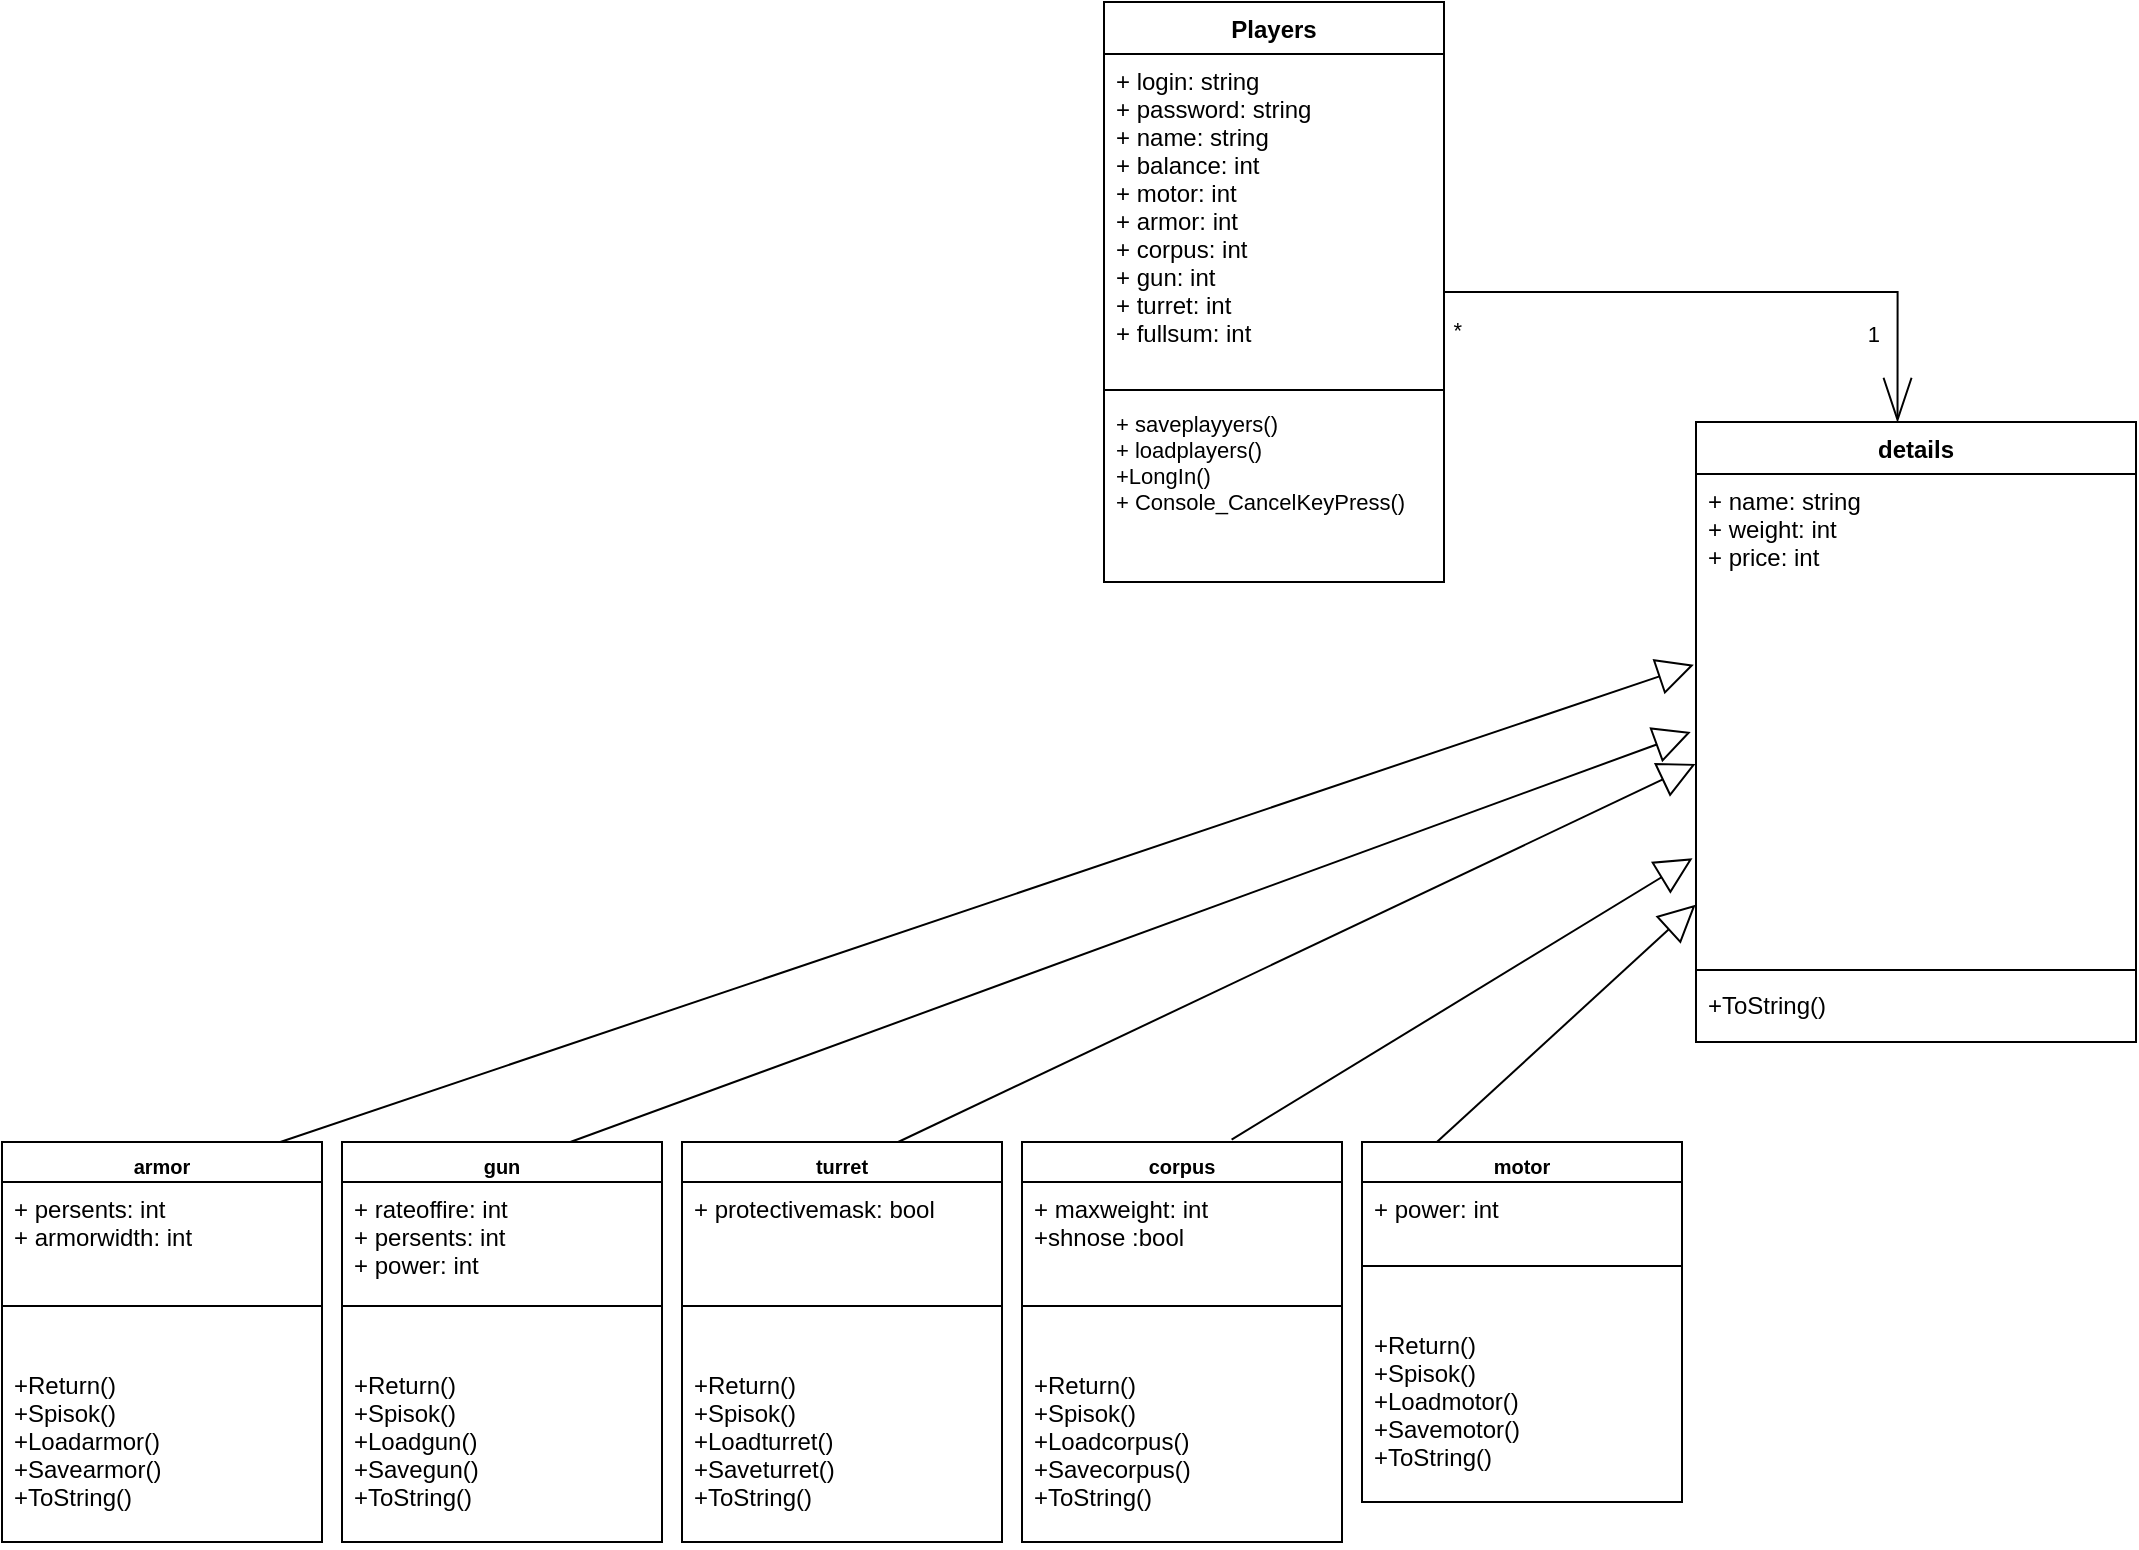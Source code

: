 <mxfile version="13.9.9" type="device"><diagram id="7Z78s9FQz0bgMTEqR7sX" name="Страница 2"><mxGraphModel dx="1606" dy="1005" grid="1" gridSize="10" guides="1" tooltips="1" connect="1" arrows="1" fold="1" page="1" pageScale="1" pageWidth="291" pageHeight="413" math="0" shadow="0"><root><mxCell id="3sNhst4Jwh_Wby6z6Hz8-0"/><mxCell id="3sNhst4Jwh_Wby6z6Hz8-1" parent="3sNhst4Jwh_Wby6z6Hz8-0"/><mxCell id="XdBbNjtQQDPiC-pSDqb3-0" value="motor" style="swimlane;fontStyle=1;align=center;verticalAlign=top;childLayout=stackLayout;horizontal=1;startSize=20;horizontalStack=0;resizeParent=1;resizeParentMax=0;resizeLast=0;collapsible=1;marginBottom=0;direction=east;fontSize=10;" parent="3sNhst4Jwh_Wby6z6Hz8-1" vertex="1"><mxGeometry x="250" y="250" width="160" height="180" as="geometry"><mxRectangle x="334" y="110" width="70" height="26" as="alternateBounds"/></mxGeometry></mxCell><mxCell id="XdBbNjtQQDPiC-pSDqb3-1" value="+ power: int&#10;" style="text;strokeColor=none;fillColor=none;align=left;verticalAlign=top;spacingLeft=4;spacingRight=4;overflow=hidden;rotatable=0;points=[[0,0.5],[1,0.5]];portConstraint=eastwest;" parent="XdBbNjtQQDPiC-pSDqb3-0" vertex="1"><mxGeometry y="20" width="160" height="30" as="geometry"/></mxCell><mxCell id="XdBbNjtQQDPiC-pSDqb3-2" value="" style="line;strokeWidth=1;fillColor=none;align=left;verticalAlign=middle;spacingTop=-1;spacingLeft=3;spacingRight=3;rotatable=0;labelPosition=right;points=[];portConstraint=eastwest;fontSize=10;" parent="XdBbNjtQQDPiC-pSDqb3-0" vertex="1"><mxGeometry y="50" width="160" height="24" as="geometry"/></mxCell><mxCell id="XdBbNjtQQDPiC-pSDqb3-3" value="&#10;+Return()&#10;+Spisok()&#10;+Loadmotor()&#10;+Savemotor()&#10;+ToString()&#10;" style="text;strokeColor=none;fillColor=none;align=left;verticalAlign=top;spacingLeft=4;spacingRight=4;overflow=hidden;rotatable=0;points=[[0,0.5],[1,0.5]];portConstraint=eastwest;" parent="XdBbNjtQQDPiC-pSDqb3-0" vertex="1"><mxGeometry y="74" width="160" height="106" as="geometry"/></mxCell><mxCell id="XdBbNjtQQDPiC-pSDqb3-4" value="Players" style="swimlane;fontStyle=1;align=center;verticalAlign=top;childLayout=stackLayout;horizontal=1;startSize=26;horizontalStack=0;resizeParent=1;resizeParentMax=0;resizeLast=0;collapsible=1;marginBottom=0;" parent="3sNhst4Jwh_Wby6z6Hz8-1" vertex="1"><mxGeometry x="121" y="-320" width="170" height="290" as="geometry"/></mxCell><mxCell id="XdBbNjtQQDPiC-pSDqb3-5" value="+ login: string&#10;+ password: string&#10;+ name: string&#10;+ balance: int&#10;+ motor: int&#10;+ armor: int&#10;+ corpus: int&#10;+ gun: int&#10;+ turret: int&#10;+ fullsum: int&#10;&#10;" style="text;strokeColor=none;fillColor=none;align=left;verticalAlign=top;spacingLeft=4;spacingRight=4;overflow=hidden;rotatable=0;points=[[0,0.5],[1,0.5]];portConstraint=eastwest;" parent="XdBbNjtQQDPiC-pSDqb3-4" vertex="1"><mxGeometry y="26" width="170" height="164" as="geometry"/></mxCell><mxCell id="XdBbNjtQQDPiC-pSDqb3-6" value="" style="line;strokeWidth=1;fillColor=none;align=left;verticalAlign=middle;spacingTop=-1;spacingLeft=3;spacingRight=3;rotatable=0;labelPosition=right;points=[];portConstraint=eastwest;" parent="XdBbNjtQQDPiC-pSDqb3-4" vertex="1"><mxGeometry y="190" width="170" height="8" as="geometry"/></mxCell><mxCell id="XdBbNjtQQDPiC-pSDqb3-7" value="+ saveplayyers()&#10;+ loadplayers()&#10;+LongIn()&#10;+ Console_CancelKeyPress()" style="text;strokeColor=none;fillColor=none;align=left;verticalAlign=top;spacingLeft=4;spacingRight=4;overflow=hidden;rotatable=0;points=[[0,0.5],[1,0.5]];portConstraint=eastwest;fontSize=11;" parent="XdBbNjtQQDPiC-pSDqb3-4" vertex="1"><mxGeometry y="198" width="170" height="92" as="geometry"/></mxCell><mxCell id="XdBbNjtQQDPiC-pSDqb3-8" value="details" style="swimlane;fontStyle=1;align=center;verticalAlign=top;childLayout=stackLayout;horizontal=1;startSize=26;horizontalStack=0;resizeParent=1;resizeParentMax=0;resizeLast=0;collapsible=1;marginBottom=0;" parent="3sNhst4Jwh_Wby6z6Hz8-1" vertex="1"><mxGeometry x="417" y="-110" width="220" height="310" as="geometry"/></mxCell><mxCell id="XdBbNjtQQDPiC-pSDqb3-9" value="+ name: string&#10;+ weight: int&#10;+ price: int&#10;" style="text;strokeColor=none;fillColor=none;align=left;verticalAlign=top;spacingLeft=4;spacingRight=4;overflow=hidden;rotatable=0;points=[[0,0.5],[1,0.5]];portConstraint=eastwest;" parent="XdBbNjtQQDPiC-pSDqb3-8" vertex="1"><mxGeometry y="26" width="220" height="244" as="geometry"/></mxCell><mxCell id="XdBbNjtQQDPiC-pSDqb3-10" value="" style="line;strokeWidth=1;fillColor=none;align=left;verticalAlign=middle;spacingTop=-1;spacingLeft=3;spacingRight=3;rotatable=0;labelPosition=right;points=[];portConstraint=eastwest;" parent="XdBbNjtQQDPiC-pSDqb3-8" vertex="1"><mxGeometry y="270" width="220" height="8" as="geometry"/></mxCell><mxCell id="1QtIWykgPStYFzLiqGjj-8" value="+ToString()&#10;" style="text;strokeColor=none;fillColor=none;align=left;verticalAlign=top;spacingLeft=4;spacingRight=4;overflow=hidden;rotatable=0;points=[[0,0.5],[1,0.5]];portConstraint=eastwest;" parent="XdBbNjtQQDPiC-pSDqb3-8" vertex="1"><mxGeometry y="278" width="220" height="32" as="geometry"/></mxCell><mxCell id="XdBbNjtQQDPiC-pSDqb3-19" value="" style="endArrow=none;html=1;edgeStyle=orthogonalEdgeStyle;rounded=0;startArrow=openThin;startFill=0;endSize=10;startSize=20;exitX=0.458;exitY=0;exitDx=0;exitDy=0;exitPerimeter=0;" parent="3sNhst4Jwh_Wby6z6Hz8-1" source="XdBbNjtQQDPiC-pSDqb3-8" target="XdBbNjtQQDPiC-pSDqb3-4" edge="1"><mxGeometry relative="1" as="geometry"><mxPoint x="530" y="-120" as="sourcePoint"/><mxPoint x="380" y="-156" as="targetPoint"/><Array as="points"/></mxGeometry></mxCell><mxCell id="XdBbNjtQQDPiC-pSDqb3-20" value="*" style="edgeLabel;resizable=0;html=1;align=right;verticalAlign=bottom;" parent="XdBbNjtQQDPiC-pSDqb3-19" connectable="0" vertex="1"><mxGeometry x="1" relative="1" as="geometry"><mxPoint x="10" y="27" as="offset"/></mxGeometry></mxCell><mxCell id="XdBbNjtQQDPiC-pSDqb3-21" value="1" style="edgeLabel;resizable=0;html=1;align=right;verticalAlign=bottom;" parent="3sNhst4Jwh_Wby6z6Hz8-1" connectable="0" vertex="1"><mxGeometry x="419.996" y="-70" as="geometry"><mxPoint x="90" y="-76" as="offset"/></mxGeometry></mxCell><mxCell id="XdBbNjtQQDPiC-pSDqb3-30" value="corpus" style="swimlane;fontStyle=1;align=center;verticalAlign=top;childLayout=stackLayout;horizontal=1;startSize=20;horizontalStack=0;resizeParent=1;resizeParentMax=0;resizeLast=0;collapsible=1;marginBottom=0;direction=east;fontSize=10;" parent="3sNhst4Jwh_Wby6z6Hz8-1" vertex="1"><mxGeometry x="80" y="250" width="160" height="200" as="geometry"><mxRectangle x="334" y="110" width="70" height="26" as="alternateBounds"/></mxGeometry></mxCell><mxCell id="XdBbNjtQQDPiC-pSDqb3-31" value="+ maxweight: int&#10;+shnose :bool" style="text;strokeColor=none;fillColor=none;align=left;verticalAlign=top;spacingLeft=4;spacingRight=4;overflow=hidden;rotatable=0;points=[[0,0.5],[1,0.5]];portConstraint=eastwest;" parent="XdBbNjtQQDPiC-pSDqb3-30" vertex="1"><mxGeometry y="20" width="160" height="50" as="geometry"/></mxCell><mxCell id="XdBbNjtQQDPiC-pSDqb3-32" value="" style="line;strokeWidth=1;fillColor=none;align=left;verticalAlign=middle;spacingTop=-1;spacingLeft=3;spacingRight=3;rotatable=0;labelPosition=right;points=[];portConstraint=eastwest;fontSize=10;" parent="XdBbNjtQQDPiC-pSDqb3-30" vertex="1"><mxGeometry y="70" width="160" height="24" as="geometry"/></mxCell><mxCell id="1QtIWykgPStYFzLiqGjj-4" value="&#10;+Return()&#10;+Spisok()&#10;+Loadcorpus()&#10;+Savecorpus()&#10;+ToString()&#10;" style="text;strokeColor=none;fillColor=none;align=left;verticalAlign=top;spacingLeft=4;spacingRight=4;overflow=hidden;rotatable=0;points=[[0,0.5],[1,0.5]];portConstraint=eastwest;" parent="XdBbNjtQQDPiC-pSDqb3-30" vertex="1"><mxGeometry y="94" width="160" height="106" as="geometry"/></mxCell><mxCell id="XdBbNjtQQDPiC-pSDqb3-34" value="turret" style="swimlane;fontStyle=1;align=center;verticalAlign=top;childLayout=stackLayout;horizontal=1;startSize=20;horizontalStack=0;resizeParent=1;resizeParentMax=0;resizeLast=0;collapsible=1;marginBottom=0;direction=east;fontSize=10;" parent="3sNhst4Jwh_Wby6z6Hz8-1" vertex="1"><mxGeometry x="-90" y="250" width="160" height="200" as="geometry"><mxRectangle x="334" y="110" width="70" height="26" as="alternateBounds"/></mxGeometry></mxCell><mxCell id="XdBbNjtQQDPiC-pSDqb3-35" value="+ protectivemask: bool&#10;" style="text;strokeColor=none;fillColor=none;align=left;verticalAlign=top;spacingLeft=4;spacingRight=4;overflow=hidden;rotatable=0;points=[[0,0.5],[1,0.5]];portConstraint=eastwest;" parent="XdBbNjtQQDPiC-pSDqb3-34" vertex="1"><mxGeometry y="20" width="160" height="50" as="geometry"/></mxCell><mxCell id="XdBbNjtQQDPiC-pSDqb3-36" value="" style="line;strokeWidth=1;fillColor=none;align=left;verticalAlign=middle;spacingTop=-1;spacingLeft=3;spacingRight=3;rotatable=0;labelPosition=right;points=[];portConstraint=eastwest;fontSize=10;" parent="XdBbNjtQQDPiC-pSDqb3-34" vertex="1"><mxGeometry y="70" width="160" height="24" as="geometry"/></mxCell><mxCell id="1QtIWykgPStYFzLiqGjj-5" value="&#10;+Return()&#10;+Spisok()&#10;+Loadturret()&#10;+Saveturret()&#10;+ToString()&#10;" style="text;strokeColor=none;fillColor=none;align=left;verticalAlign=top;spacingLeft=4;spacingRight=4;overflow=hidden;rotatable=0;points=[[0,0.5],[1,0.5]];portConstraint=eastwest;" parent="XdBbNjtQQDPiC-pSDqb3-34" vertex="1"><mxGeometry y="94" width="160" height="106" as="geometry"/></mxCell><mxCell id="XdBbNjtQQDPiC-pSDqb3-38" value="gun" style="swimlane;fontStyle=1;align=center;verticalAlign=top;childLayout=stackLayout;horizontal=1;startSize=20;horizontalStack=0;resizeParent=1;resizeParentMax=0;resizeLast=0;collapsible=1;marginBottom=0;direction=east;fontSize=10;" parent="3sNhst4Jwh_Wby6z6Hz8-1" vertex="1"><mxGeometry x="-260" y="250" width="160" height="200" as="geometry"><mxRectangle x="334" y="110" width="70" height="26" as="alternateBounds"/></mxGeometry></mxCell><mxCell id="XdBbNjtQQDPiC-pSDqb3-39" value="+ rateoffire: int&#10;+ persents: int&#10;+ power: int&#10;&#10;" style="text;strokeColor=none;fillColor=none;align=left;verticalAlign=top;spacingLeft=4;spacingRight=4;overflow=hidden;rotatable=0;points=[[0,0.5],[1,0.5]];portConstraint=eastwest;" parent="XdBbNjtQQDPiC-pSDqb3-38" vertex="1"><mxGeometry y="20" width="160" height="50" as="geometry"/></mxCell><mxCell id="XdBbNjtQQDPiC-pSDqb3-40" value="" style="line;strokeWidth=1;fillColor=none;align=left;verticalAlign=middle;spacingTop=-1;spacingLeft=3;spacingRight=3;rotatable=0;labelPosition=right;points=[];portConstraint=eastwest;fontSize=10;" parent="XdBbNjtQQDPiC-pSDqb3-38" vertex="1"><mxGeometry y="70" width="160" height="24" as="geometry"/></mxCell><mxCell id="1QtIWykgPStYFzLiqGjj-6" value="&#10;+Return()&#10;+Spisok()&#10;+Loadgun()&#10;+Savegun()&#10;+ToString()&#10;" style="text;strokeColor=none;fillColor=none;align=left;verticalAlign=top;spacingLeft=4;spacingRight=4;overflow=hidden;rotatable=0;points=[[0,0.5],[1,0.5]];portConstraint=eastwest;" parent="XdBbNjtQQDPiC-pSDqb3-38" vertex="1"><mxGeometry y="94" width="160" height="106" as="geometry"/></mxCell><mxCell id="XdBbNjtQQDPiC-pSDqb3-42" value="armor" style="swimlane;fontStyle=1;align=center;verticalAlign=top;childLayout=stackLayout;horizontal=1;startSize=20;horizontalStack=0;resizeParent=1;resizeParentMax=0;resizeLast=0;collapsible=1;marginBottom=0;direction=east;fontSize=10;" parent="3sNhst4Jwh_Wby6z6Hz8-1" vertex="1"><mxGeometry x="-430" y="250" width="160" height="200" as="geometry"><mxRectangle x="334" y="110" width="70" height="26" as="alternateBounds"/></mxGeometry></mxCell><mxCell id="XdBbNjtQQDPiC-pSDqb3-43" value="+ persents: int&#10;+ armorwidth: int&#10;" style="text;strokeColor=none;fillColor=none;align=left;verticalAlign=top;spacingLeft=4;spacingRight=4;overflow=hidden;rotatable=0;points=[[0,0.5],[1,0.5]];portConstraint=eastwest;" parent="XdBbNjtQQDPiC-pSDqb3-42" vertex="1"><mxGeometry y="20" width="160" height="50" as="geometry"/></mxCell><mxCell id="XdBbNjtQQDPiC-pSDqb3-44" value="" style="line;strokeWidth=1;fillColor=none;align=left;verticalAlign=middle;spacingTop=-1;spacingLeft=3;spacingRight=3;rotatable=0;labelPosition=right;points=[];portConstraint=eastwest;fontSize=10;" parent="XdBbNjtQQDPiC-pSDqb3-42" vertex="1"><mxGeometry y="70" width="160" height="24" as="geometry"/></mxCell><mxCell id="1QtIWykgPStYFzLiqGjj-7" value="&#10;+Return()&#10;+Spisok()&#10;+Loadarmor()&#10;+Savearmor()&#10;+ToString()&#10;" style="text;strokeColor=none;fillColor=none;align=left;verticalAlign=top;spacingLeft=4;spacingRight=4;overflow=hidden;rotatable=0;points=[[0,0.5],[1,0.5]];portConstraint=eastwest;" parent="XdBbNjtQQDPiC-pSDqb3-42" vertex="1"><mxGeometry y="94" width="160" height="106" as="geometry"/></mxCell><mxCell id="K-MYDHHHQ-FART1fu8B5-0" value="" style="endArrow=block;endSize=16;endFill=0;html=1;rounded=0;fontSize=10;entryX=-0.001;entryY=0.799;entryDx=0;entryDy=0;entryPerimeter=0;" parent="3sNhst4Jwh_Wby6z6Hz8-1" edge="1"><mxGeometry width="160" relative="1" as="geometry"><mxPoint x="287.447" y="250" as="sourcePoint"/><mxPoint x="416.78" y="131.408" as="targetPoint"/><Array as="points"/></mxGeometry></mxCell><mxCell id="1QtIWykgPStYFzLiqGjj-0" value="" style="endArrow=block;endSize=16;endFill=0;html=1;rounded=0;fontSize=10;exitX=0.655;exitY=-0.006;exitDx=0;exitDy=0;exitPerimeter=0;entryX=-0.008;entryY=0.678;entryDx=0;entryDy=0;entryPerimeter=0;" parent="3sNhst4Jwh_Wby6z6Hz8-1" source="XdBbNjtQQDPiC-pSDqb3-30" edge="1"><mxGeometry width="160" relative="1" as="geometry"><mxPoint x="297.447" y="260" as="sourcePoint"/><mxPoint x="415.24" y="108.176" as="targetPoint"/><Array as="points"/></mxGeometry></mxCell><mxCell id="1QtIWykgPStYFzLiqGjj-1" value="" style="endArrow=block;endSize=16;endFill=0;html=1;rounded=0;fontSize=10;entryX=-0.001;entryY=0.432;entryDx=0;entryDy=0;entryPerimeter=0;" parent="3sNhst4Jwh_Wby6z6Hz8-1" edge="1"><mxGeometry width="160" relative="1" as="geometry"><mxPoint x="18.087" y="250" as="sourcePoint"/><mxPoint x="416.78" y="60.944" as="targetPoint"/><Array as="points"/></mxGeometry></mxCell><mxCell id="1QtIWykgPStYFzLiqGjj-2" value="" style="endArrow=block;endSize=16;endFill=0;html=1;rounded=0;fontSize=10;entryX=-0.012;entryY=0.349;entryDx=0;entryDy=0;entryPerimeter=0;" parent="3sNhst4Jwh_Wby6z6Hz8-1" edge="1"><mxGeometry width="160" relative="1" as="geometry"><mxPoint x="-145.833" y="250" as="sourcePoint"/><mxPoint x="414.36" y="45.008" as="targetPoint"/><Array as="points"/></mxGeometry></mxCell><mxCell id="1QtIWykgPStYFzLiqGjj-3" value="" style="endArrow=block;endSize=16;endFill=0;html=1;rounded=0;fontSize=10;entryX=-0.005;entryY=0.174;entryDx=0;entryDy=0;entryPerimeter=0;" parent="3sNhst4Jwh_Wby6z6Hz8-1" edge="1"><mxGeometry width="160" relative="1" as="geometry"><mxPoint x="-290.833" y="250" as="sourcePoint"/><mxPoint x="415.9" y="11.408" as="targetPoint"/><Array as="points"/></mxGeometry></mxCell></root></mxGraphModel></diagram></mxfile>